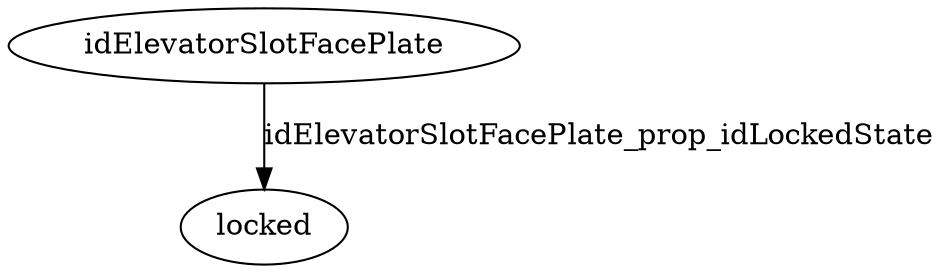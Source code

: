 strict digraph  {
idElevatorSlotFacePlate [node_type=entity_node, root=root];
locked;
idElevatorSlotFacePlate -> locked  [edge_type=property, label=idElevatorSlotFacePlate_prop_idLockedState];
}
